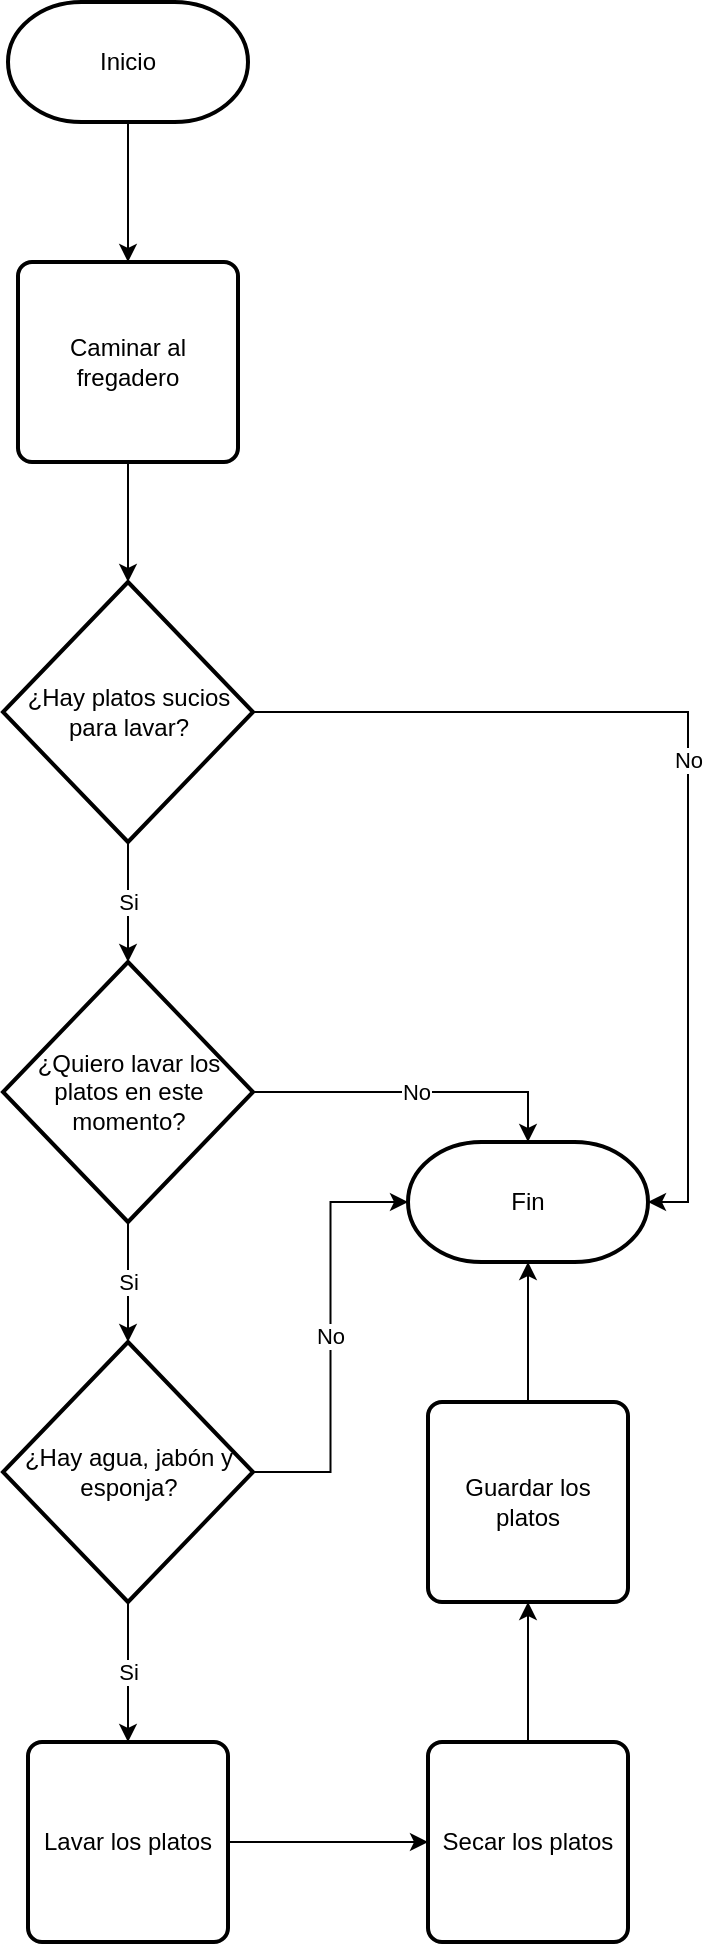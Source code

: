 <mxfile>
    <diagram id="CyVaN4HtpEEZFim0-PvX" name="Lavar los platos">
        <mxGraphModel dx="1118" dy="790" grid="1" gridSize="10" guides="1" tooltips="1" connect="1" arrows="1" fold="1" page="1" pageScale="1" pageWidth="827" pageHeight="1169" math="0" shadow="0">
            <root>
                <mxCell id="0"/>
                <mxCell id="1" parent="0"/>
                <mxCell id="6" style="edgeStyle=orthogonalEdgeStyle;rounded=0;orthogonalLoop=1;jettySize=auto;html=1;exitX=0.5;exitY=1;exitDx=0;exitDy=0;exitPerimeter=0;entryX=0.5;entryY=0;entryDx=0;entryDy=0;" parent="1" source="2" target="3" edge="1">
                    <mxGeometry relative="1" as="geometry"/>
                </mxCell>
                <mxCell id="2" value="Inicio" style="strokeWidth=2;html=1;shape=mxgraph.flowchart.terminator;whiteSpace=wrap;" parent="1" vertex="1">
                    <mxGeometry x="130" y="150" width="120" height="60" as="geometry"/>
                </mxCell>
                <mxCell id="7" style="edgeStyle=orthogonalEdgeStyle;rounded=0;orthogonalLoop=1;jettySize=auto;html=1;exitX=0.5;exitY=1;exitDx=0;exitDy=0;entryX=0.5;entryY=0;entryDx=0;entryDy=0;entryPerimeter=0;" parent="1" source="3" target="4" edge="1">
                    <mxGeometry relative="1" as="geometry"/>
                </mxCell>
                <mxCell id="3" value="Caminar al fregadero" style="rounded=1;whiteSpace=wrap;html=1;absoluteArcSize=1;arcSize=14;strokeWidth=2;" parent="1" vertex="1">
                    <mxGeometry x="135" y="280" width="110" height="100" as="geometry"/>
                </mxCell>
                <mxCell id="8" value="Si" style="edgeStyle=orthogonalEdgeStyle;rounded=0;orthogonalLoop=1;jettySize=auto;html=1;exitX=0.5;exitY=1;exitDx=0;exitDy=0;exitPerimeter=0;entryX=0.5;entryY=0;entryDx=0;entryDy=0;entryPerimeter=0;" parent="1" source="4" target="5" edge="1">
                    <mxGeometry relative="1" as="geometry"/>
                </mxCell>
                <mxCell id="22" value="No" style="edgeStyle=orthogonalEdgeStyle;rounded=0;orthogonalLoop=1;jettySize=auto;html=1;exitX=1;exitY=0.5;exitDx=0;exitDy=0;exitPerimeter=0;entryX=1;entryY=0.5;entryDx=0;entryDy=0;entryPerimeter=0;" parent="1" source="4" target="15" edge="1">
                    <mxGeometry relative="1" as="geometry"/>
                </mxCell>
                <mxCell id="4" value="¿Hay platos sucios para lavar?" style="strokeWidth=2;html=1;shape=mxgraph.flowchart.decision;whiteSpace=wrap;" parent="1" vertex="1">
                    <mxGeometry x="127.5" y="440" width="125" height="130" as="geometry"/>
                </mxCell>
                <mxCell id="11" value="Si" style="edgeStyle=orthogonalEdgeStyle;rounded=0;orthogonalLoop=1;jettySize=auto;html=1;exitX=0.5;exitY=1;exitDx=0;exitDy=0;exitPerimeter=0;entryX=0.5;entryY=0;entryDx=0;entryDy=0;entryPerimeter=0;" parent="1" source="5" target="10" edge="1">
                    <mxGeometry relative="1" as="geometry"/>
                </mxCell>
                <mxCell id="21" value="No" style="edgeStyle=orthogonalEdgeStyle;rounded=0;orthogonalLoop=1;jettySize=auto;html=1;exitX=1;exitY=0.5;exitDx=0;exitDy=0;exitPerimeter=0;entryX=0.5;entryY=0;entryDx=0;entryDy=0;entryPerimeter=0;" parent="1" source="5" target="15" edge="1">
                    <mxGeometry relative="1" as="geometry"/>
                </mxCell>
                <mxCell id="5" value="¿Quiero lavar los platos en este momento?" style="strokeWidth=2;html=1;shape=mxgraph.flowchart.decision;whiteSpace=wrap;" parent="1" vertex="1">
                    <mxGeometry x="127.5" y="630" width="125" height="130" as="geometry"/>
                </mxCell>
                <mxCell id="16" value="Si" style="edgeStyle=orthogonalEdgeStyle;rounded=0;orthogonalLoop=1;jettySize=auto;html=1;exitX=0.5;exitY=1;exitDx=0;exitDy=0;exitPerimeter=0;entryX=0.5;entryY=0;entryDx=0;entryDy=0;" parent="1" source="10" target="12" edge="1">
                    <mxGeometry relative="1" as="geometry"/>
                </mxCell>
                <mxCell id="20" value="No" style="edgeStyle=orthogonalEdgeStyle;rounded=0;orthogonalLoop=1;jettySize=auto;html=1;exitX=1;exitY=0.5;exitDx=0;exitDy=0;exitPerimeter=0;entryX=0;entryY=0.5;entryDx=0;entryDy=0;entryPerimeter=0;" parent="1" source="10" target="15" edge="1">
                    <mxGeometry relative="1" as="geometry"/>
                </mxCell>
                <mxCell id="10" value="¿Hay agua, jabón y esponja?" style="strokeWidth=2;html=1;shape=mxgraph.flowchart.decision;whiteSpace=wrap;" parent="1" vertex="1">
                    <mxGeometry x="127.5" y="820" width="125" height="130" as="geometry"/>
                </mxCell>
                <mxCell id="17" style="edgeStyle=orthogonalEdgeStyle;rounded=0;orthogonalLoop=1;jettySize=auto;html=1;exitX=1;exitY=0.5;exitDx=0;exitDy=0;entryX=0;entryY=0.5;entryDx=0;entryDy=0;" parent="1" source="12" target="13" edge="1">
                    <mxGeometry relative="1" as="geometry"/>
                </mxCell>
                <mxCell id="12" value="Lavar los platos" style="rounded=1;whiteSpace=wrap;html=1;absoluteArcSize=1;arcSize=14;strokeWidth=2;" parent="1" vertex="1">
                    <mxGeometry x="140" y="1020" width="100" height="100" as="geometry"/>
                </mxCell>
                <mxCell id="18" style="edgeStyle=orthogonalEdgeStyle;rounded=0;orthogonalLoop=1;jettySize=auto;html=1;exitX=0.5;exitY=0;exitDx=0;exitDy=0;entryX=0.5;entryY=1;entryDx=0;entryDy=0;" parent="1" source="13" target="14" edge="1">
                    <mxGeometry relative="1" as="geometry"/>
                </mxCell>
                <mxCell id="13" value="Secar los platos" style="rounded=1;whiteSpace=wrap;html=1;absoluteArcSize=1;arcSize=14;strokeWidth=2;" parent="1" vertex="1">
                    <mxGeometry x="340" y="1020" width="100" height="100" as="geometry"/>
                </mxCell>
                <mxCell id="19" style="edgeStyle=orthogonalEdgeStyle;rounded=0;orthogonalLoop=1;jettySize=auto;html=1;exitX=0.5;exitY=0;exitDx=0;exitDy=0;entryX=0.5;entryY=1;entryDx=0;entryDy=0;entryPerimeter=0;" parent="1" source="14" target="15" edge="1">
                    <mxGeometry relative="1" as="geometry"/>
                </mxCell>
                <mxCell id="14" value="Guardar los platos" style="rounded=1;whiteSpace=wrap;html=1;absoluteArcSize=1;arcSize=14;strokeWidth=2;" parent="1" vertex="1">
                    <mxGeometry x="340" y="850" width="100" height="100" as="geometry"/>
                </mxCell>
                <mxCell id="15" value="Fin" style="strokeWidth=2;html=1;shape=mxgraph.flowchart.terminator;whiteSpace=wrap;" parent="1" vertex="1">
                    <mxGeometry x="330" y="720" width="120" height="60" as="geometry"/>
                </mxCell>
            </root>
        </mxGraphModel>
    </diagram>
    <diagram id="8J7ydYMfQ2WqwR4L6XQl" name="Ir de compras">
        <mxGraphModel dx="1118" dy="790" grid="1" gridSize="10" guides="1" tooltips="1" connect="1" arrows="1" fold="1" page="1" pageScale="1" pageWidth="827" pageHeight="1169" math="0" shadow="0">
            <root>
                <mxCell id="ZelmVHql6zKf8KaTElMi-0"/>
                <mxCell id="ZelmVHql6zKf8KaTElMi-1" parent="ZelmVHql6zKf8KaTElMi-0"/>
                <mxCell id="ZelmVHql6zKf8KaTElMi-13" style="edgeStyle=orthogonalEdgeStyle;rounded=0;orthogonalLoop=1;jettySize=auto;html=1;exitX=0.5;exitY=1;exitDx=0;exitDy=0;exitPerimeter=0;" parent="ZelmVHql6zKf8KaTElMi-1" source="ZelmVHql6zKf8KaTElMi-2" target="ZelmVHql6zKf8KaTElMi-4" edge="1">
                    <mxGeometry relative="1" as="geometry"/>
                </mxCell>
                <mxCell id="ZelmVHql6zKf8KaTElMi-2" value="Inicio" style="strokeWidth=2;html=1;shape=mxgraph.flowchart.terminator;whiteSpace=wrap;" parent="ZelmVHql6zKf8KaTElMi-1" vertex="1">
                    <mxGeometry x="100" y="140" width="100" height="60" as="geometry"/>
                </mxCell>
                <mxCell id="ZelmVHql6zKf8KaTElMi-15" style="edgeStyle=orthogonalEdgeStyle;rounded=0;orthogonalLoop=1;jettySize=auto;html=1;exitX=0.5;exitY=1;exitDx=0;exitDy=0;entryX=0.5;entryY=0;entryDx=0;entryDy=0;entryPerimeter=0;" parent="ZelmVHql6zKf8KaTElMi-1" source="ZelmVHql6zKf8KaTElMi-3" target="ZelmVHql6zKf8KaTElMi-5" edge="1">
                    <mxGeometry relative="1" as="geometry"/>
                </mxCell>
                <mxCell id="ZelmVHql6zKf8KaTElMi-3" value="Ir a un centro comercial" style="rounded=1;whiteSpace=wrap;html=1;absoluteArcSize=1;arcSize=14;strokeWidth=2;" parent="ZelmVHql6zKf8KaTElMi-1" vertex="1">
                    <mxGeometry x="100" y="460" width="100" height="100" as="geometry"/>
                </mxCell>
                <mxCell id="ZelmVHql6zKf8KaTElMi-14" value="Si" style="edgeStyle=orthogonalEdgeStyle;rounded=0;orthogonalLoop=1;jettySize=auto;html=1;exitX=0.5;exitY=1;exitDx=0;exitDy=0;exitPerimeter=0;entryX=0.5;entryY=0;entryDx=0;entryDy=0;" parent="ZelmVHql6zKf8KaTElMi-1" source="ZelmVHql6zKf8KaTElMi-4" target="ZelmVHql6zKf8KaTElMi-3" edge="1">
                    <mxGeometry relative="1" as="geometry"/>
                </mxCell>
                <mxCell id="ZelmVHql6zKf8KaTElMi-23" value="No" style="edgeStyle=orthogonalEdgeStyle;rounded=0;orthogonalLoop=1;jettySize=auto;html=1;exitX=1;exitY=0.5;exitDx=0;exitDy=0;exitPerimeter=0;" parent="ZelmVHql6zKf8KaTElMi-1" source="ZelmVHql6zKf8KaTElMi-4" target="ZelmVHql6zKf8KaTElMi-12" edge="1">
                    <mxGeometry relative="1" as="geometry"/>
                </mxCell>
                <mxCell id="ZelmVHql6zKf8KaTElMi-4" value="¿Tengo dinero para gastar?" style="strokeWidth=2;html=1;shape=mxgraph.flowchart.decision;whiteSpace=wrap;" parent="ZelmVHql6zKf8KaTElMi-1" vertex="1">
                    <mxGeometry x="95" y="270" width="110" height="120" as="geometry"/>
                </mxCell>
                <mxCell id="ZelmVHql6zKf8KaTElMi-16" value="Si" style="edgeStyle=orthogonalEdgeStyle;rounded=0;orthogonalLoop=1;jettySize=auto;html=1;exitX=0.5;exitY=1;exitDx=0;exitDy=0;exitPerimeter=0;" parent="ZelmVHql6zKf8KaTElMi-1" source="ZelmVHql6zKf8KaTElMi-5" target="ZelmVHql6zKf8KaTElMi-6" edge="1">
                    <mxGeometry relative="1" as="geometry"/>
                </mxCell>
                <mxCell id="ZelmVHql6zKf8KaTElMi-24" value="No" style="edgeStyle=orthogonalEdgeStyle;rounded=0;orthogonalLoop=1;jettySize=auto;html=1;entryX=0;entryY=0.5;entryDx=0;entryDy=0;" parent="ZelmVHql6zKf8KaTElMi-1" source="ZelmVHql6zKf8KaTElMi-5" target="ZelmVHql6zKf8KaTElMi-11" edge="1">
                    <mxGeometry relative="1" as="geometry"/>
                </mxCell>
                <mxCell id="ZelmVHql6zKf8KaTElMi-5" value="¿Hay alguna tienda que me interese comprar?" style="strokeWidth=2;html=1;shape=mxgraph.flowchart.decision;whiteSpace=wrap;" parent="ZelmVHql6zKf8KaTElMi-1" vertex="1">
                    <mxGeometry x="90" y="630" width="120" height="120" as="geometry"/>
                </mxCell>
                <mxCell id="ZelmVHql6zKf8KaTElMi-17" style="edgeStyle=orthogonalEdgeStyle;rounded=0;orthogonalLoop=1;jettySize=auto;html=1;exitX=0.5;exitY=1;exitDx=0;exitDy=0;entryX=0.5;entryY=0;entryDx=0;entryDy=0;" parent="ZelmVHql6zKf8KaTElMi-1" source="ZelmVHql6zKf8KaTElMi-6" target="ZelmVHql6zKf8KaTElMi-9" edge="1">
                    <mxGeometry relative="1" as="geometry"/>
                </mxCell>
                <mxCell id="ZelmVHql6zKf8KaTElMi-6" value="Ir a la tienda" style="rounded=1;whiteSpace=wrap;html=1;absoluteArcSize=1;arcSize=14;strokeWidth=2;" parent="ZelmVHql6zKf8KaTElMi-1" vertex="1">
                    <mxGeometry x="100" y="820" width="100" height="100" as="geometry"/>
                </mxCell>
                <mxCell id="ZelmVHql6zKf8KaTElMi-19" value="Si" style="edgeStyle=orthogonalEdgeStyle;rounded=0;orthogonalLoop=1;jettySize=auto;html=1;exitX=1;exitY=0.5;exitDx=0;exitDy=0;exitPerimeter=0;entryX=0;entryY=0.5;entryDx=0;entryDy=0;" parent="ZelmVHql6zKf8KaTElMi-1" source="ZelmVHql6zKf8KaTElMi-7" target="ZelmVHql6zKf8KaTElMi-8" edge="1">
                    <mxGeometry relative="1" as="geometry"/>
                </mxCell>
                <mxCell id="ZelmVHql6zKf8KaTElMi-25" value="No" style="edgeStyle=orthogonalEdgeStyle;rounded=0;orthogonalLoop=1;jettySize=auto;html=1;exitX=0.5;exitY=0;exitDx=0;exitDy=0;exitPerimeter=0;entryX=0;entryY=0.5;entryDx=0;entryDy=0;" parent="ZelmVHql6zKf8KaTElMi-1" source="ZelmVHql6zKf8KaTElMi-7" target="ZelmVHql6zKf8KaTElMi-10" edge="1">
                    <mxGeometry relative="1" as="geometry"/>
                </mxCell>
                <mxCell id="ZelmVHql6zKf8KaTElMi-7" value="¿Encontré algun producto que quiera comprar?" style="strokeWidth=2;html=1;shape=mxgraph.flowchart.decision;whiteSpace=wrap;" parent="ZelmVHql6zKf8KaTElMi-1" vertex="1">
                    <mxGeometry x="280" y="990" width="120" height="120" as="geometry"/>
                </mxCell>
                <mxCell id="ZelmVHql6zKf8KaTElMi-20" style="edgeStyle=orthogonalEdgeStyle;rounded=0;orthogonalLoop=1;jettySize=auto;html=1;exitX=0.5;exitY=0;exitDx=0;exitDy=0;entryX=0.5;entryY=1;entryDx=0;entryDy=0;" parent="ZelmVHql6zKf8KaTElMi-1" source="ZelmVHql6zKf8KaTElMi-8" target="ZelmVHql6zKf8KaTElMi-10" edge="1">
                    <mxGeometry relative="1" as="geometry"/>
                </mxCell>
                <mxCell id="ZelmVHql6zKf8KaTElMi-8" value="Comprar producto" style="rounded=1;whiteSpace=wrap;html=1;absoluteArcSize=1;arcSize=14;strokeWidth=2;" parent="ZelmVHql6zKf8KaTElMi-1" vertex="1">
                    <mxGeometry x="470" y="1000" width="100" height="100" as="geometry"/>
                </mxCell>
                <mxCell id="ZelmVHql6zKf8KaTElMi-18" style="edgeStyle=orthogonalEdgeStyle;rounded=0;orthogonalLoop=1;jettySize=auto;html=1;exitX=1;exitY=0.5;exitDx=0;exitDy=0;entryX=0;entryY=0.5;entryDx=0;entryDy=0;entryPerimeter=0;" parent="ZelmVHql6zKf8KaTElMi-1" source="ZelmVHql6zKf8KaTElMi-9" target="ZelmVHql6zKf8KaTElMi-7" edge="1">
                    <mxGeometry relative="1" as="geometry"/>
                </mxCell>
                <mxCell id="ZelmVHql6zKf8KaTElMi-9" value="Ver productos de la tienda" style="rounded=1;whiteSpace=wrap;html=1;absoluteArcSize=1;arcSize=14;strokeWidth=2;" parent="ZelmVHql6zKf8KaTElMi-1" vertex="1">
                    <mxGeometry x="100" y="1000" width="100" height="100" as="geometry"/>
                </mxCell>
                <mxCell id="ZelmVHql6zKf8KaTElMi-26" style="edgeStyle=orthogonalEdgeStyle;rounded=0;orthogonalLoop=1;jettySize=auto;html=1;exitX=0.5;exitY=0;exitDx=0;exitDy=0;entryX=0;entryY=0.5;entryDx=0;entryDy=0;entryPerimeter=0;" parent="ZelmVHql6zKf8KaTElMi-1" source="ZelmVHql6zKf8KaTElMi-10" target="ZelmVHql6zKf8KaTElMi-5" edge="1">
                    <mxGeometry relative="1" as="geometry"/>
                </mxCell>
                <mxCell id="ZelmVHql6zKf8KaTElMi-10" value="Salir de la tienda" style="rounded=1;whiteSpace=wrap;html=1;absoluteArcSize=1;arcSize=14;strokeWidth=2;" parent="ZelmVHql6zKf8KaTElMi-1" vertex="1">
                    <mxGeometry x="470" y="840" width="100" height="100" as="geometry"/>
                </mxCell>
                <mxCell id="ZelmVHql6zKf8KaTElMi-27" style="edgeStyle=orthogonalEdgeStyle;rounded=0;orthogonalLoop=1;jettySize=auto;html=1;exitX=0.5;exitY=0;exitDx=0;exitDy=0;entryX=0.5;entryY=1;entryDx=0;entryDy=0;entryPerimeter=0;" parent="ZelmVHql6zKf8KaTElMi-1" source="ZelmVHql6zKf8KaTElMi-11" target="ZelmVHql6zKf8KaTElMi-12" edge="1">
                    <mxGeometry relative="1" as="geometry"/>
                </mxCell>
                <mxCell id="ZelmVHql6zKf8KaTElMi-11" value="Salir del centro comercial" style="rounded=1;whiteSpace=wrap;html=1;absoluteArcSize=1;arcSize=14;strokeWidth=2;" parent="ZelmVHql6zKf8KaTElMi-1" vertex="1">
                    <mxGeometry x="470" y="640" width="100" height="100" as="geometry"/>
                </mxCell>
                <mxCell id="ZelmVHql6zKf8KaTElMi-12" value="Fin" style="strokeWidth=2;html=1;shape=mxgraph.flowchart.terminator;whiteSpace=wrap;" parent="ZelmVHql6zKf8KaTElMi-1" vertex="1">
                    <mxGeometry x="470" y="530" width="100" height="60" as="geometry"/>
                </mxCell>
            </root>
        </mxGraphModel>
    </diagram>
    <diagram id="COw9axPmINFvimB2twoF" name="Cenar">
        <mxGraphModel dx="1118" dy="790" grid="1" gridSize="10" guides="1" tooltips="1" connect="1" arrows="1" fold="1" page="1" pageScale="1" pageWidth="827" pageHeight="1169" math="0" shadow="0">
            <root>
                <mxCell id="q-CoQh1Qxfu96RKaRRms-0"/>
                <mxCell id="q-CoQh1Qxfu96RKaRRms-1" parent="q-CoQh1Qxfu96RKaRRms-0"/>
                <mxCell id="q-CoQh1Qxfu96RKaRRms-10" style="edgeStyle=orthogonalEdgeStyle;rounded=0;orthogonalLoop=1;jettySize=auto;html=1;exitX=0.5;exitY=1;exitDx=0;exitDy=0;exitPerimeter=0;entryX=0.5;entryY=0;entryDx=0;entryDy=0;entryPerimeter=0;" parent="q-CoQh1Qxfu96RKaRRms-1" source="q-CoQh1Qxfu96RKaRRms-2" target="q-CoQh1Qxfu96RKaRRms-3" edge="1">
                    <mxGeometry relative="1" as="geometry"/>
                </mxCell>
                <mxCell id="q-CoQh1Qxfu96RKaRRms-2" value="Inicio" style="strokeWidth=2;html=1;shape=mxgraph.flowchart.terminator;whiteSpace=wrap;" parent="q-CoQh1Qxfu96RKaRRms-1" vertex="1">
                    <mxGeometry x="200" y="130" width="100" height="60" as="geometry"/>
                </mxCell>
                <mxCell id="q-CoQh1Qxfu96RKaRRms-11" value="Si" style="edgeStyle=orthogonalEdgeStyle;rounded=0;orthogonalLoop=1;jettySize=auto;html=1;exitX=0.5;exitY=1;exitDx=0;exitDy=0;exitPerimeter=0;entryX=0.5;entryY=0;entryDx=0;entryDy=0;entryPerimeter=0;" parent="q-CoQh1Qxfu96RKaRRms-1" source="q-CoQh1Qxfu96RKaRRms-3" target="q-CoQh1Qxfu96RKaRRms-5" edge="1">
                    <mxGeometry relative="1" as="geometry"/>
                </mxCell>
                <mxCell id="q-CoQh1Qxfu96RKaRRms-18" value="No" style="edgeStyle=orthogonalEdgeStyle;rounded=0;orthogonalLoop=1;jettySize=auto;html=1;exitX=1;exitY=0.5;exitDx=0;exitDy=0;exitPerimeter=0;entryX=0.5;entryY=0;entryDx=0;entryDy=0;entryPerimeter=0;" parent="q-CoQh1Qxfu96RKaRRms-1" source="q-CoQh1Qxfu96RKaRRms-3" target="q-CoQh1Qxfu96RKaRRms-9" edge="1">
                    <mxGeometry relative="1" as="geometry"/>
                </mxCell>
                <mxCell id="q-CoQh1Qxfu96RKaRRms-3" value="¿Tengo hambre?" style="strokeWidth=2;html=1;shape=mxgraph.flowchart.decision;whiteSpace=wrap;" parent="q-CoQh1Qxfu96RKaRRms-1" vertex="1">
                    <mxGeometry x="200" y="250" width="100" height="100" as="geometry"/>
                </mxCell>
                <mxCell id="q-CoQh1Qxfu96RKaRRms-14" style="edgeStyle=orthogonalEdgeStyle;rounded=0;orthogonalLoop=1;jettySize=auto;html=1;exitX=0.5;exitY=1;exitDx=0;exitDy=0;entryX=0;entryY=0.5;entryDx=0;entryDy=0;" parent="q-CoQh1Qxfu96RKaRRms-1" source="q-CoQh1Qxfu96RKaRRms-4" target="q-CoQh1Qxfu96RKaRRms-6" edge="1">
                    <mxGeometry relative="1" as="geometry"/>
                </mxCell>
                <mxCell id="q-CoQh1Qxfu96RKaRRms-4" value="Hacer la cena" style="rounded=1;whiteSpace=wrap;html=1;absoluteArcSize=1;arcSize=14;strokeWidth=2;" parent="q-CoQh1Qxfu96RKaRRms-1" vertex="1">
                    <mxGeometry x="10" y="400" width="100" height="100" as="geometry"/>
                </mxCell>
                <mxCell id="q-CoQh1Qxfu96RKaRRms-12" value="Si" style="edgeStyle=orthogonalEdgeStyle;rounded=0;orthogonalLoop=1;jettySize=auto;html=1;exitX=0.5;exitY=1;exitDx=0;exitDy=0;exitPerimeter=0;entryX=0.5;entryY=0;entryDx=0;entryDy=0;" parent="q-CoQh1Qxfu96RKaRRms-1" source="q-CoQh1Qxfu96RKaRRms-5" target="q-CoQh1Qxfu96RKaRRms-6" edge="1">
                    <mxGeometry relative="1" as="geometry"/>
                </mxCell>
                <mxCell id="q-CoQh1Qxfu96RKaRRms-13" value="No" style="edgeStyle=orthogonalEdgeStyle;rounded=0;orthogonalLoop=1;jettySize=auto;html=1;exitX=0;exitY=0.5;exitDx=0;exitDy=0;exitPerimeter=0;entryX=1;entryY=0.5;entryDx=0;entryDy=0;" parent="q-CoQh1Qxfu96RKaRRms-1" source="q-CoQh1Qxfu96RKaRRms-5" target="q-CoQh1Qxfu96RKaRRms-4" edge="1">
                    <mxGeometry relative="1" as="geometry"/>
                </mxCell>
                <mxCell id="q-CoQh1Qxfu96RKaRRms-5" value="¿Hay cena hecha?" style="strokeWidth=2;html=1;shape=mxgraph.flowchart.decision;whiteSpace=wrap;" parent="q-CoQh1Qxfu96RKaRRms-1" vertex="1">
                    <mxGeometry x="200" y="400" width="100" height="100" as="geometry"/>
                </mxCell>
                <mxCell id="q-CoQh1Qxfu96RKaRRms-15" style="edgeStyle=orthogonalEdgeStyle;rounded=0;orthogonalLoop=1;jettySize=auto;html=1;exitX=0.5;exitY=1;exitDx=0;exitDy=0;entryX=0.5;entryY=0;entryDx=0;entryDy=0;" parent="q-CoQh1Qxfu96RKaRRms-1" source="q-CoQh1Qxfu96RKaRRms-6" target="q-CoQh1Qxfu96RKaRRms-7" edge="1">
                    <mxGeometry relative="1" as="geometry"/>
                </mxCell>
                <mxCell id="q-CoQh1Qxfu96RKaRRms-6" value="Servir la comida" style="rounded=1;whiteSpace=wrap;html=1;absoluteArcSize=1;arcSize=14;strokeWidth=2;" parent="q-CoQh1Qxfu96RKaRRms-1" vertex="1">
                    <mxGeometry x="200" y="610" width="100" height="100" as="geometry"/>
                </mxCell>
                <mxCell id="q-CoQh1Qxfu96RKaRRms-16" style="edgeStyle=orthogonalEdgeStyle;rounded=0;orthogonalLoop=1;jettySize=auto;html=1;exitX=1;exitY=0.5;exitDx=0;exitDy=0;entryX=0;entryY=0.5;entryDx=0;entryDy=0;" parent="q-CoQh1Qxfu96RKaRRms-1" source="q-CoQh1Qxfu96RKaRRms-7" target="q-CoQh1Qxfu96RKaRRms-8" edge="1">
                    <mxGeometry relative="1" as="geometry"/>
                </mxCell>
                <mxCell id="q-CoQh1Qxfu96RKaRRms-7" value="Cenar" style="rounded=1;whiteSpace=wrap;html=1;absoluteArcSize=1;arcSize=14;strokeWidth=2;" parent="q-CoQh1Qxfu96RKaRRms-1" vertex="1">
                    <mxGeometry x="200" y="780" width="100" height="100" as="geometry"/>
                </mxCell>
                <mxCell id="q-CoQh1Qxfu96RKaRRms-17" style="edgeStyle=orthogonalEdgeStyle;rounded=0;orthogonalLoop=1;jettySize=auto;html=1;exitX=0.5;exitY=0;exitDx=0;exitDy=0;entryX=0.5;entryY=1;entryDx=0;entryDy=0;entryPerimeter=0;" parent="q-CoQh1Qxfu96RKaRRms-1" source="q-CoQh1Qxfu96RKaRRms-8" target="q-CoQh1Qxfu96RKaRRms-9" edge="1">
                    <mxGeometry relative="1" as="geometry"/>
                </mxCell>
                <mxCell id="q-CoQh1Qxfu96RKaRRms-8" value="Llevar los platos al fregadero" style="rounded=1;whiteSpace=wrap;html=1;absoluteArcSize=1;arcSize=14;strokeWidth=2;" parent="q-CoQh1Qxfu96RKaRRms-1" vertex="1">
                    <mxGeometry x="400" y="780" width="100" height="100" as="geometry"/>
                </mxCell>
                <mxCell id="q-CoQh1Qxfu96RKaRRms-9" value="Fin" style="strokeWidth=2;html=1;shape=mxgraph.flowchart.terminator;whiteSpace=wrap;" parent="q-CoQh1Qxfu96RKaRRms-1" vertex="1">
                    <mxGeometry x="400" y="420" width="100" height="60" as="geometry"/>
                </mxCell>
            </root>
        </mxGraphModel>
    </diagram>
</mxfile>
